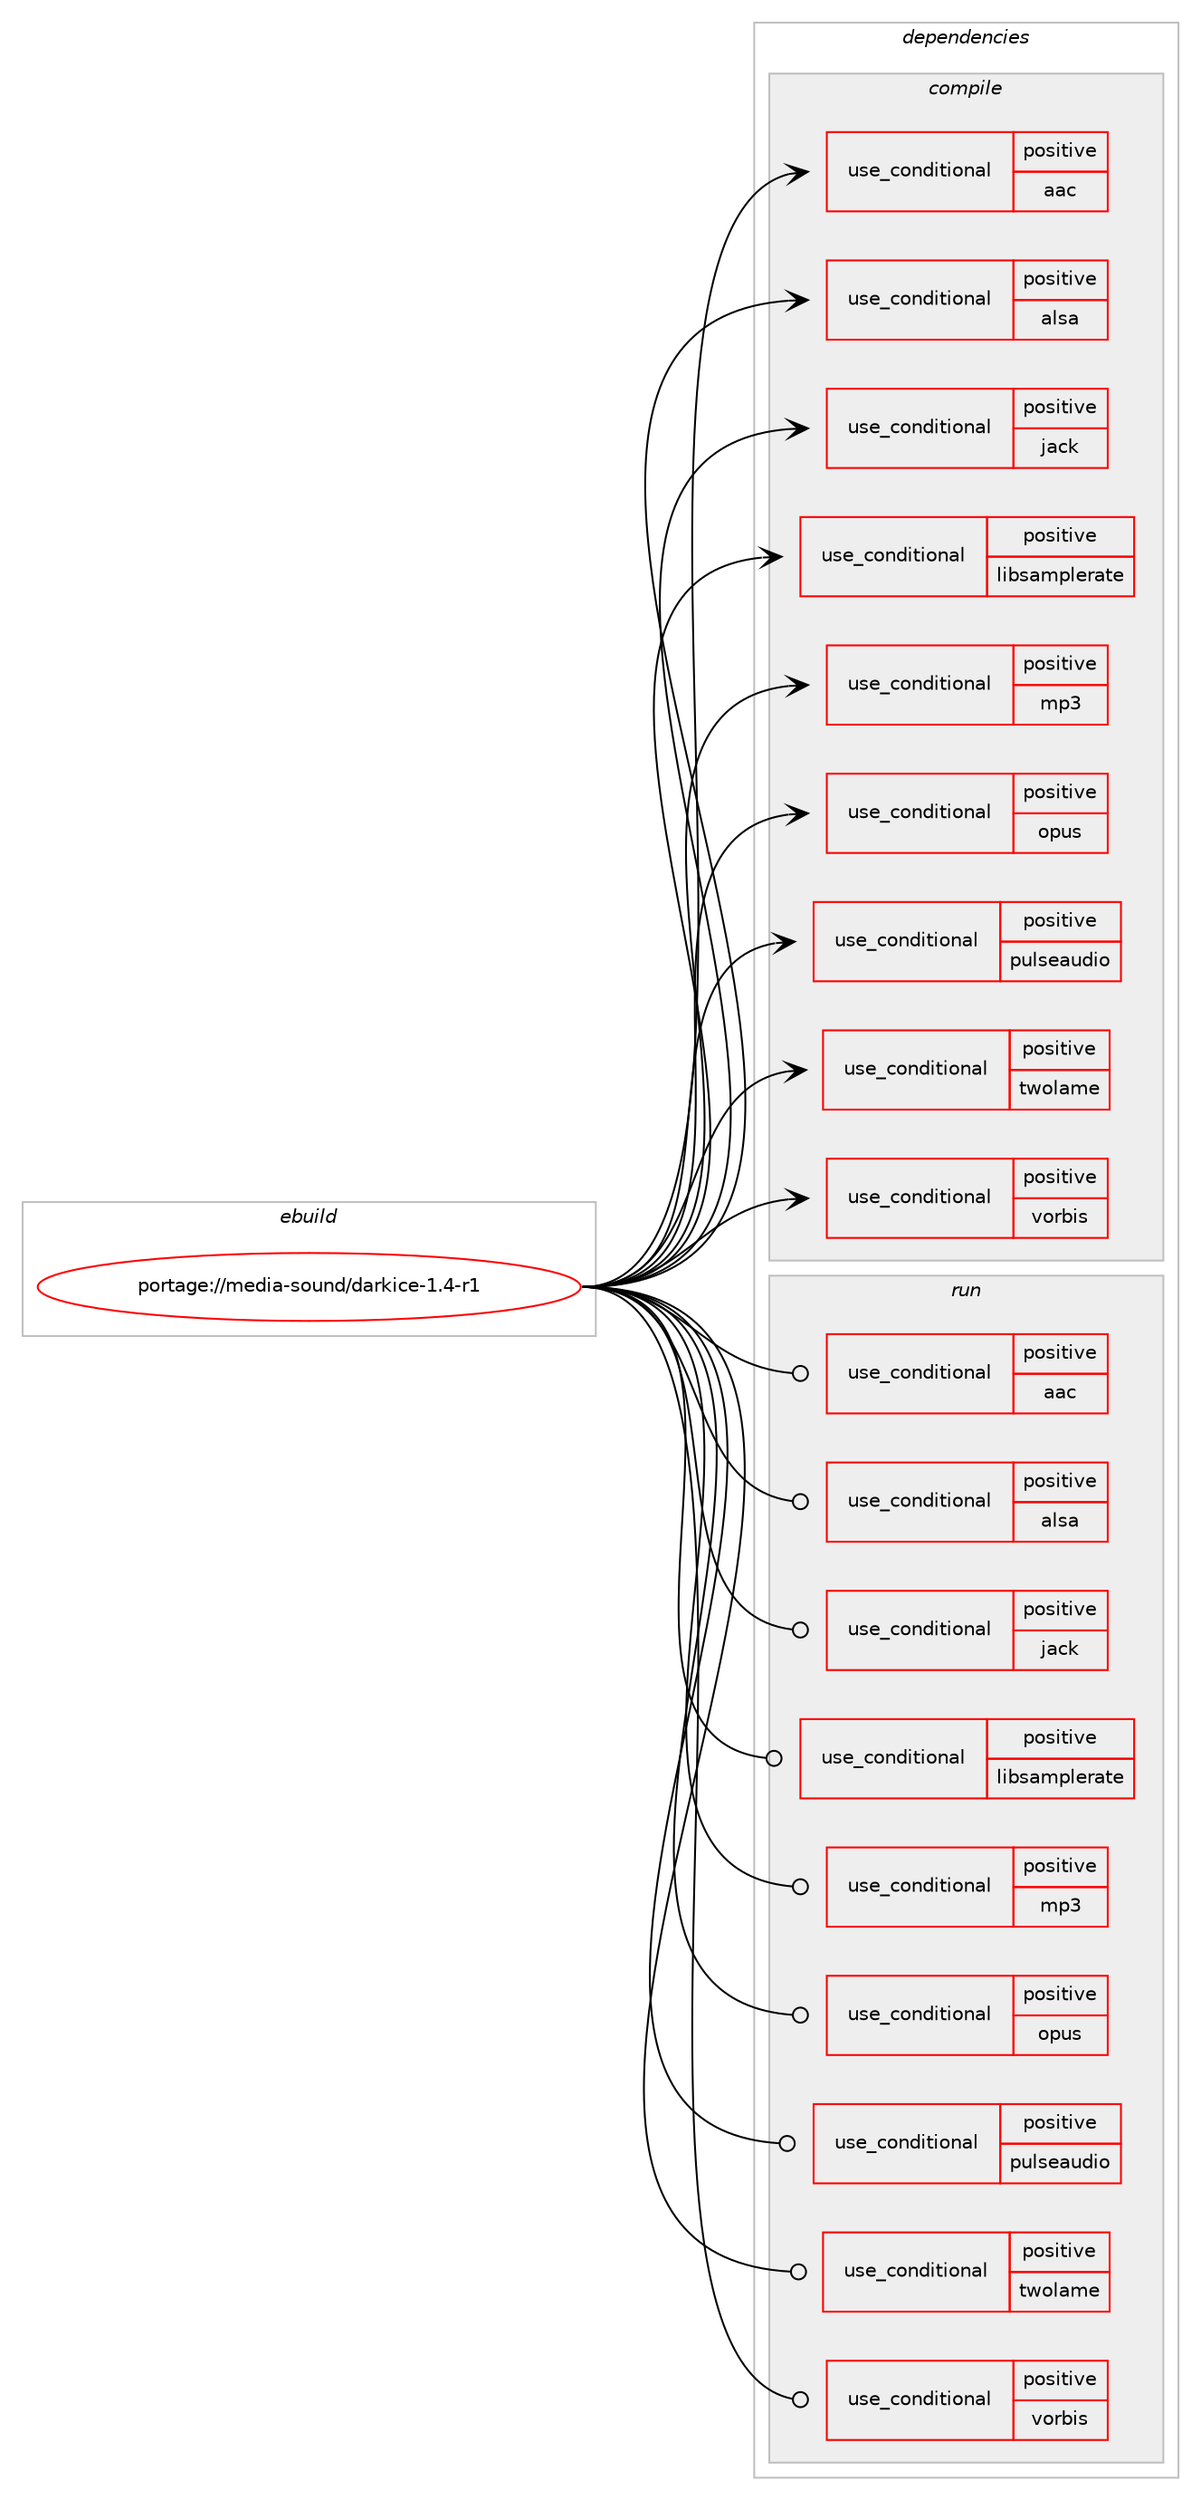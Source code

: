 digraph prolog {

# *************
# Graph options
# *************

newrank=true;
concentrate=true;
compound=true;
graph [rankdir=LR,fontname=Helvetica,fontsize=10,ranksep=1.5];#, ranksep=2.5, nodesep=0.2];
edge  [arrowhead=vee];
node  [fontname=Helvetica,fontsize=10];

# **********
# The ebuild
# **********

subgraph cluster_leftcol {
color=gray;
rank=same;
label=<<i>ebuild</i>>;
id [label="portage://media-sound/darkice-1.4-r1", color=red, width=4, href="../media-sound/darkice-1.4-r1.svg"];
}

# ****************
# The dependencies
# ****************

subgraph cluster_midcol {
color=gray;
label=<<i>dependencies</i>>;
subgraph cluster_compile {
fillcolor="#eeeeee";
style=filled;
label=<<i>compile</i>>;
subgraph cond77687 {
dependency162595 [label=<<TABLE BORDER="0" CELLBORDER="1" CELLSPACING="0" CELLPADDING="4"><TR><TD ROWSPAN="3" CELLPADDING="10">use_conditional</TD></TR><TR><TD>positive</TD></TR><TR><TD>aac</TD></TR></TABLE>>, shape=none, color=red];
# *** BEGIN UNKNOWN DEPENDENCY TYPE (TODO) ***
# dependency162595 -> package_dependency(portage://media-sound/darkice-1.4-r1,install,no,media-libs,faac,none,[,,],[],[])
# *** END UNKNOWN DEPENDENCY TYPE (TODO) ***

}
id:e -> dependency162595:w [weight=20,style="solid",arrowhead="vee"];
subgraph cond77688 {
dependency162596 [label=<<TABLE BORDER="0" CELLBORDER="1" CELLSPACING="0" CELLPADDING="4"><TR><TD ROWSPAN="3" CELLPADDING="10">use_conditional</TD></TR><TR><TD>positive</TD></TR><TR><TD>alsa</TD></TR></TABLE>>, shape=none, color=red];
# *** BEGIN UNKNOWN DEPENDENCY TYPE (TODO) ***
# dependency162596 -> package_dependency(portage://media-sound/darkice-1.4-r1,install,no,media-libs,alsa-lib,none,[,,],[],[])
# *** END UNKNOWN DEPENDENCY TYPE (TODO) ***

}
id:e -> dependency162596:w [weight=20,style="solid",arrowhead="vee"];
subgraph cond77689 {
dependency162597 [label=<<TABLE BORDER="0" CELLBORDER="1" CELLSPACING="0" CELLPADDING="4"><TR><TD ROWSPAN="3" CELLPADDING="10">use_conditional</TD></TR><TR><TD>positive</TD></TR><TR><TD>jack</TD></TR></TABLE>>, shape=none, color=red];
# *** BEGIN UNKNOWN DEPENDENCY TYPE (TODO) ***
# dependency162597 -> package_dependency(portage://media-sound/darkice-1.4-r1,install,no,virtual,jack,none,[,,],[],[])
# *** END UNKNOWN DEPENDENCY TYPE (TODO) ***

}
id:e -> dependency162597:w [weight=20,style="solid",arrowhead="vee"];
subgraph cond77690 {
dependency162598 [label=<<TABLE BORDER="0" CELLBORDER="1" CELLSPACING="0" CELLPADDING="4"><TR><TD ROWSPAN="3" CELLPADDING="10">use_conditional</TD></TR><TR><TD>positive</TD></TR><TR><TD>libsamplerate</TD></TR></TABLE>>, shape=none, color=red];
# *** BEGIN UNKNOWN DEPENDENCY TYPE (TODO) ***
# dependency162598 -> package_dependency(portage://media-sound/darkice-1.4-r1,install,no,media-libs,libsamplerate,none,[,,],[],[])
# *** END UNKNOWN DEPENDENCY TYPE (TODO) ***

}
id:e -> dependency162598:w [weight=20,style="solid",arrowhead="vee"];
subgraph cond77691 {
dependency162599 [label=<<TABLE BORDER="0" CELLBORDER="1" CELLSPACING="0" CELLPADDING="4"><TR><TD ROWSPAN="3" CELLPADDING="10">use_conditional</TD></TR><TR><TD>positive</TD></TR><TR><TD>mp3</TD></TR></TABLE>>, shape=none, color=red];
# *** BEGIN UNKNOWN DEPENDENCY TYPE (TODO) ***
# dependency162599 -> package_dependency(portage://media-sound/darkice-1.4-r1,install,no,media-sound,lame,none,[,,],[],[])
# *** END UNKNOWN DEPENDENCY TYPE (TODO) ***

}
id:e -> dependency162599:w [weight=20,style="solid",arrowhead="vee"];
subgraph cond77692 {
dependency162600 [label=<<TABLE BORDER="0" CELLBORDER="1" CELLSPACING="0" CELLPADDING="4"><TR><TD ROWSPAN="3" CELLPADDING="10">use_conditional</TD></TR><TR><TD>positive</TD></TR><TR><TD>opus</TD></TR></TABLE>>, shape=none, color=red];
# *** BEGIN UNKNOWN DEPENDENCY TYPE (TODO) ***
# dependency162600 -> package_dependency(portage://media-sound/darkice-1.4-r1,install,no,media-libs,opus,none,[,,],[],[])
# *** END UNKNOWN DEPENDENCY TYPE (TODO) ***

}
id:e -> dependency162600:w [weight=20,style="solid",arrowhead="vee"];
subgraph cond77693 {
dependency162601 [label=<<TABLE BORDER="0" CELLBORDER="1" CELLSPACING="0" CELLPADDING="4"><TR><TD ROWSPAN="3" CELLPADDING="10">use_conditional</TD></TR><TR><TD>positive</TD></TR><TR><TD>pulseaudio</TD></TR></TABLE>>, shape=none, color=red];
# *** BEGIN UNKNOWN DEPENDENCY TYPE (TODO) ***
# dependency162601 -> package_dependency(portage://media-sound/darkice-1.4-r1,install,no,media-libs,libpulse,none,[,,],[],[])
# *** END UNKNOWN DEPENDENCY TYPE (TODO) ***

}
id:e -> dependency162601:w [weight=20,style="solid",arrowhead="vee"];
subgraph cond77694 {
dependency162602 [label=<<TABLE BORDER="0" CELLBORDER="1" CELLSPACING="0" CELLPADDING="4"><TR><TD ROWSPAN="3" CELLPADDING="10">use_conditional</TD></TR><TR><TD>positive</TD></TR><TR><TD>twolame</TD></TR></TABLE>>, shape=none, color=red];
# *** BEGIN UNKNOWN DEPENDENCY TYPE (TODO) ***
# dependency162602 -> package_dependency(portage://media-sound/darkice-1.4-r1,install,no,media-sound,twolame,none,[,,],[],[])
# *** END UNKNOWN DEPENDENCY TYPE (TODO) ***

}
id:e -> dependency162602:w [weight=20,style="solid",arrowhead="vee"];
subgraph cond77695 {
dependency162603 [label=<<TABLE BORDER="0" CELLBORDER="1" CELLSPACING="0" CELLPADDING="4"><TR><TD ROWSPAN="3" CELLPADDING="10">use_conditional</TD></TR><TR><TD>positive</TD></TR><TR><TD>vorbis</TD></TR></TABLE>>, shape=none, color=red];
# *** BEGIN UNKNOWN DEPENDENCY TYPE (TODO) ***
# dependency162603 -> package_dependency(portage://media-sound/darkice-1.4-r1,install,no,media-libs,libvorbis,none,[,,],[],[])
# *** END UNKNOWN DEPENDENCY TYPE (TODO) ***

}
id:e -> dependency162603:w [weight=20,style="solid",arrowhead="vee"];
}
subgraph cluster_compileandrun {
fillcolor="#eeeeee";
style=filled;
label=<<i>compile and run</i>>;
}
subgraph cluster_run {
fillcolor="#eeeeee";
style=filled;
label=<<i>run</i>>;
subgraph cond77696 {
dependency162604 [label=<<TABLE BORDER="0" CELLBORDER="1" CELLSPACING="0" CELLPADDING="4"><TR><TD ROWSPAN="3" CELLPADDING="10">use_conditional</TD></TR><TR><TD>positive</TD></TR><TR><TD>aac</TD></TR></TABLE>>, shape=none, color=red];
# *** BEGIN UNKNOWN DEPENDENCY TYPE (TODO) ***
# dependency162604 -> package_dependency(portage://media-sound/darkice-1.4-r1,run,no,media-libs,faac,none,[,,],[],[])
# *** END UNKNOWN DEPENDENCY TYPE (TODO) ***

}
id:e -> dependency162604:w [weight=20,style="solid",arrowhead="odot"];
subgraph cond77697 {
dependency162605 [label=<<TABLE BORDER="0" CELLBORDER="1" CELLSPACING="0" CELLPADDING="4"><TR><TD ROWSPAN="3" CELLPADDING="10">use_conditional</TD></TR><TR><TD>positive</TD></TR><TR><TD>alsa</TD></TR></TABLE>>, shape=none, color=red];
# *** BEGIN UNKNOWN DEPENDENCY TYPE (TODO) ***
# dependency162605 -> package_dependency(portage://media-sound/darkice-1.4-r1,run,no,media-libs,alsa-lib,none,[,,],[],[])
# *** END UNKNOWN DEPENDENCY TYPE (TODO) ***

}
id:e -> dependency162605:w [weight=20,style="solid",arrowhead="odot"];
subgraph cond77698 {
dependency162606 [label=<<TABLE BORDER="0" CELLBORDER="1" CELLSPACING="0" CELLPADDING="4"><TR><TD ROWSPAN="3" CELLPADDING="10">use_conditional</TD></TR><TR><TD>positive</TD></TR><TR><TD>jack</TD></TR></TABLE>>, shape=none, color=red];
# *** BEGIN UNKNOWN DEPENDENCY TYPE (TODO) ***
# dependency162606 -> package_dependency(portage://media-sound/darkice-1.4-r1,run,no,virtual,jack,none,[,,],[],[])
# *** END UNKNOWN DEPENDENCY TYPE (TODO) ***

}
id:e -> dependency162606:w [weight=20,style="solid",arrowhead="odot"];
subgraph cond77699 {
dependency162607 [label=<<TABLE BORDER="0" CELLBORDER="1" CELLSPACING="0" CELLPADDING="4"><TR><TD ROWSPAN="3" CELLPADDING="10">use_conditional</TD></TR><TR><TD>positive</TD></TR><TR><TD>libsamplerate</TD></TR></TABLE>>, shape=none, color=red];
# *** BEGIN UNKNOWN DEPENDENCY TYPE (TODO) ***
# dependency162607 -> package_dependency(portage://media-sound/darkice-1.4-r1,run,no,media-libs,libsamplerate,none,[,,],[],[])
# *** END UNKNOWN DEPENDENCY TYPE (TODO) ***

}
id:e -> dependency162607:w [weight=20,style="solid",arrowhead="odot"];
subgraph cond77700 {
dependency162608 [label=<<TABLE BORDER="0" CELLBORDER="1" CELLSPACING="0" CELLPADDING="4"><TR><TD ROWSPAN="3" CELLPADDING="10">use_conditional</TD></TR><TR><TD>positive</TD></TR><TR><TD>mp3</TD></TR></TABLE>>, shape=none, color=red];
# *** BEGIN UNKNOWN DEPENDENCY TYPE (TODO) ***
# dependency162608 -> package_dependency(portage://media-sound/darkice-1.4-r1,run,no,media-sound,lame,none,[,,],[],[])
# *** END UNKNOWN DEPENDENCY TYPE (TODO) ***

}
id:e -> dependency162608:w [weight=20,style="solid",arrowhead="odot"];
subgraph cond77701 {
dependency162609 [label=<<TABLE BORDER="0" CELLBORDER="1" CELLSPACING="0" CELLPADDING="4"><TR><TD ROWSPAN="3" CELLPADDING="10">use_conditional</TD></TR><TR><TD>positive</TD></TR><TR><TD>opus</TD></TR></TABLE>>, shape=none, color=red];
# *** BEGIN UNKNOWN DEPENDENCY TYPE (TODO) ***
# dependency162609 -> package_dependency(portage://media-sound/darkice-1.4-r1,run,no,media-libs,opus,none,[,,],[],[])
# *** END UNKNOWN DEPENDENCY TYPE (TODO) ***

}
id:e -> dependency162609:w [weight=20,style="solid",arrowhead="odot"];
subgraph cond77702 {
dependency162610 [label=<<TABLE BORDER="0" CELLBORDER="1" CELLSPACING="0" CELLPADDING="4"><TR><TD ROWSPAN="3" CELLPADDING="10">use_conditional</TD></TR><TR><TD>positive</TD></TR><TR><TD>pulseaudio</TD></TR></TABLE>>, shape=none, color=red];
# *** BEGIN UNKNOWN DEPENDENCY TYPE (TODO) ***
# dependency162610 -> package_dependency(portage://media-sound/darkice-1.4-r1,run,no,media-libs,libpulse,none,[,,],[],[])
# *** END UNKNOWN DEPENDENCY TYPE (TODO) ***

}
id:e -> dependency162610:w [weight=20,style="solid",arrowhead="odot"];
subgraph cond77703 {
dependency162611 [label=<<TABLE BORDER="0" CELLBORDER="1" CELLSPACING="0" CELLPADDING="4"><TR><TD ROWSPAN="3" CELLPADDING="10">use_conditional</TD></TR><TR><TD>positive</TD></TR><TR><TD>twolame</TD></TR></TABLE>>, shape=none, color=red];
# *** BEGIN UNKNOWN DEPENDENCY TYPE (TODO) ***
# dependency162611 -> package_dependency(portage://media-sound/darkice-1.4-r1,run,no,media-sound,twolame,none,[,,],[],[])
# *** END UNKNOWN DEPENDENCY TYPE (TODO) ***

}
id:e -> dependency162611:w [weight=20,style="solid",arrowhead="odot"];
subgraph cond77704 {
dependency162612 [label=<<TABLE BORDER="0" CELLBORDER="1" CELLSPACING="0" CELLPADDING="4"><TR><TD ROWSPAN="3" CELLPADDING="10">use_conditional</TD></TR><TR><TD>positive</TD></TR><TR><TD>vorbis</TD></TR></TABLE>>, shape=none, color=red];
# *** BEGIN UNKNOWN DEPENDENCY TYPE (TODO) ***
# dependency162612 -> package_dependency(portage://media-sound/darkice-1.4-r1,run,no,media-libs,libvorbis,none,[,,],[],[])
# *** END UNKNOWN DEPENDENCY TYPE (TODO) ***

}
id:e -> dependency162612:w [weight=20,style="solid",arrowhead="odot"];
}
}

# **************
# The candidates
# **************

subgraph cluster_choices {
rank=same;
color=gray;
label=<<i>candidates</i>>;

}

}
